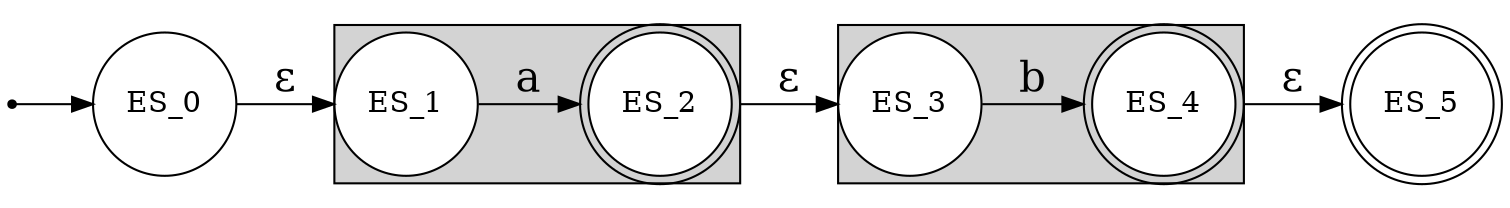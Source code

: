 #
# AFND para reconhecer ab
#
digraph reconhecer_concat {
  rankdir=LR;
  margin=0;

  ES_0 [shape = circle];
  start [shape = point];
  ES_5 [shape = doublecircle];  

  subgraph cluster_a {
    bgcolor = lightgrey;
    color=black;
    ES_1 [shape = circle, style=filled, fillcolor=white];
    ES_2 [shape = doublecircle, style=filled, fillcolor=white];
  };

  subgraph cluster_b {
    bgcolor = lightgrey;
    color=black;
    ES_3 [shape = circle, style=filled, fillcolor=white];
    ES_4 [shape = doublecircle, style=filled, fillcolor=white];
    
  }

  start -> ES_0;
  ES_0 -> ES_1 [ label = "&epsilon;", fontsize = "20pt" ];

  ES_1 -> ES_2 [label = "a", fontsize = "20pt"];

  ES_2 -> ES_3 [ label = "&epsilon;", fontsize = "20pt" ];

  ES_3 -> ES_4 [label = "b", fontsize = "20pt"];

  ES_4 -> ES_5 [ label = "&epsilon;", fontsize = "20pt" ];

}
